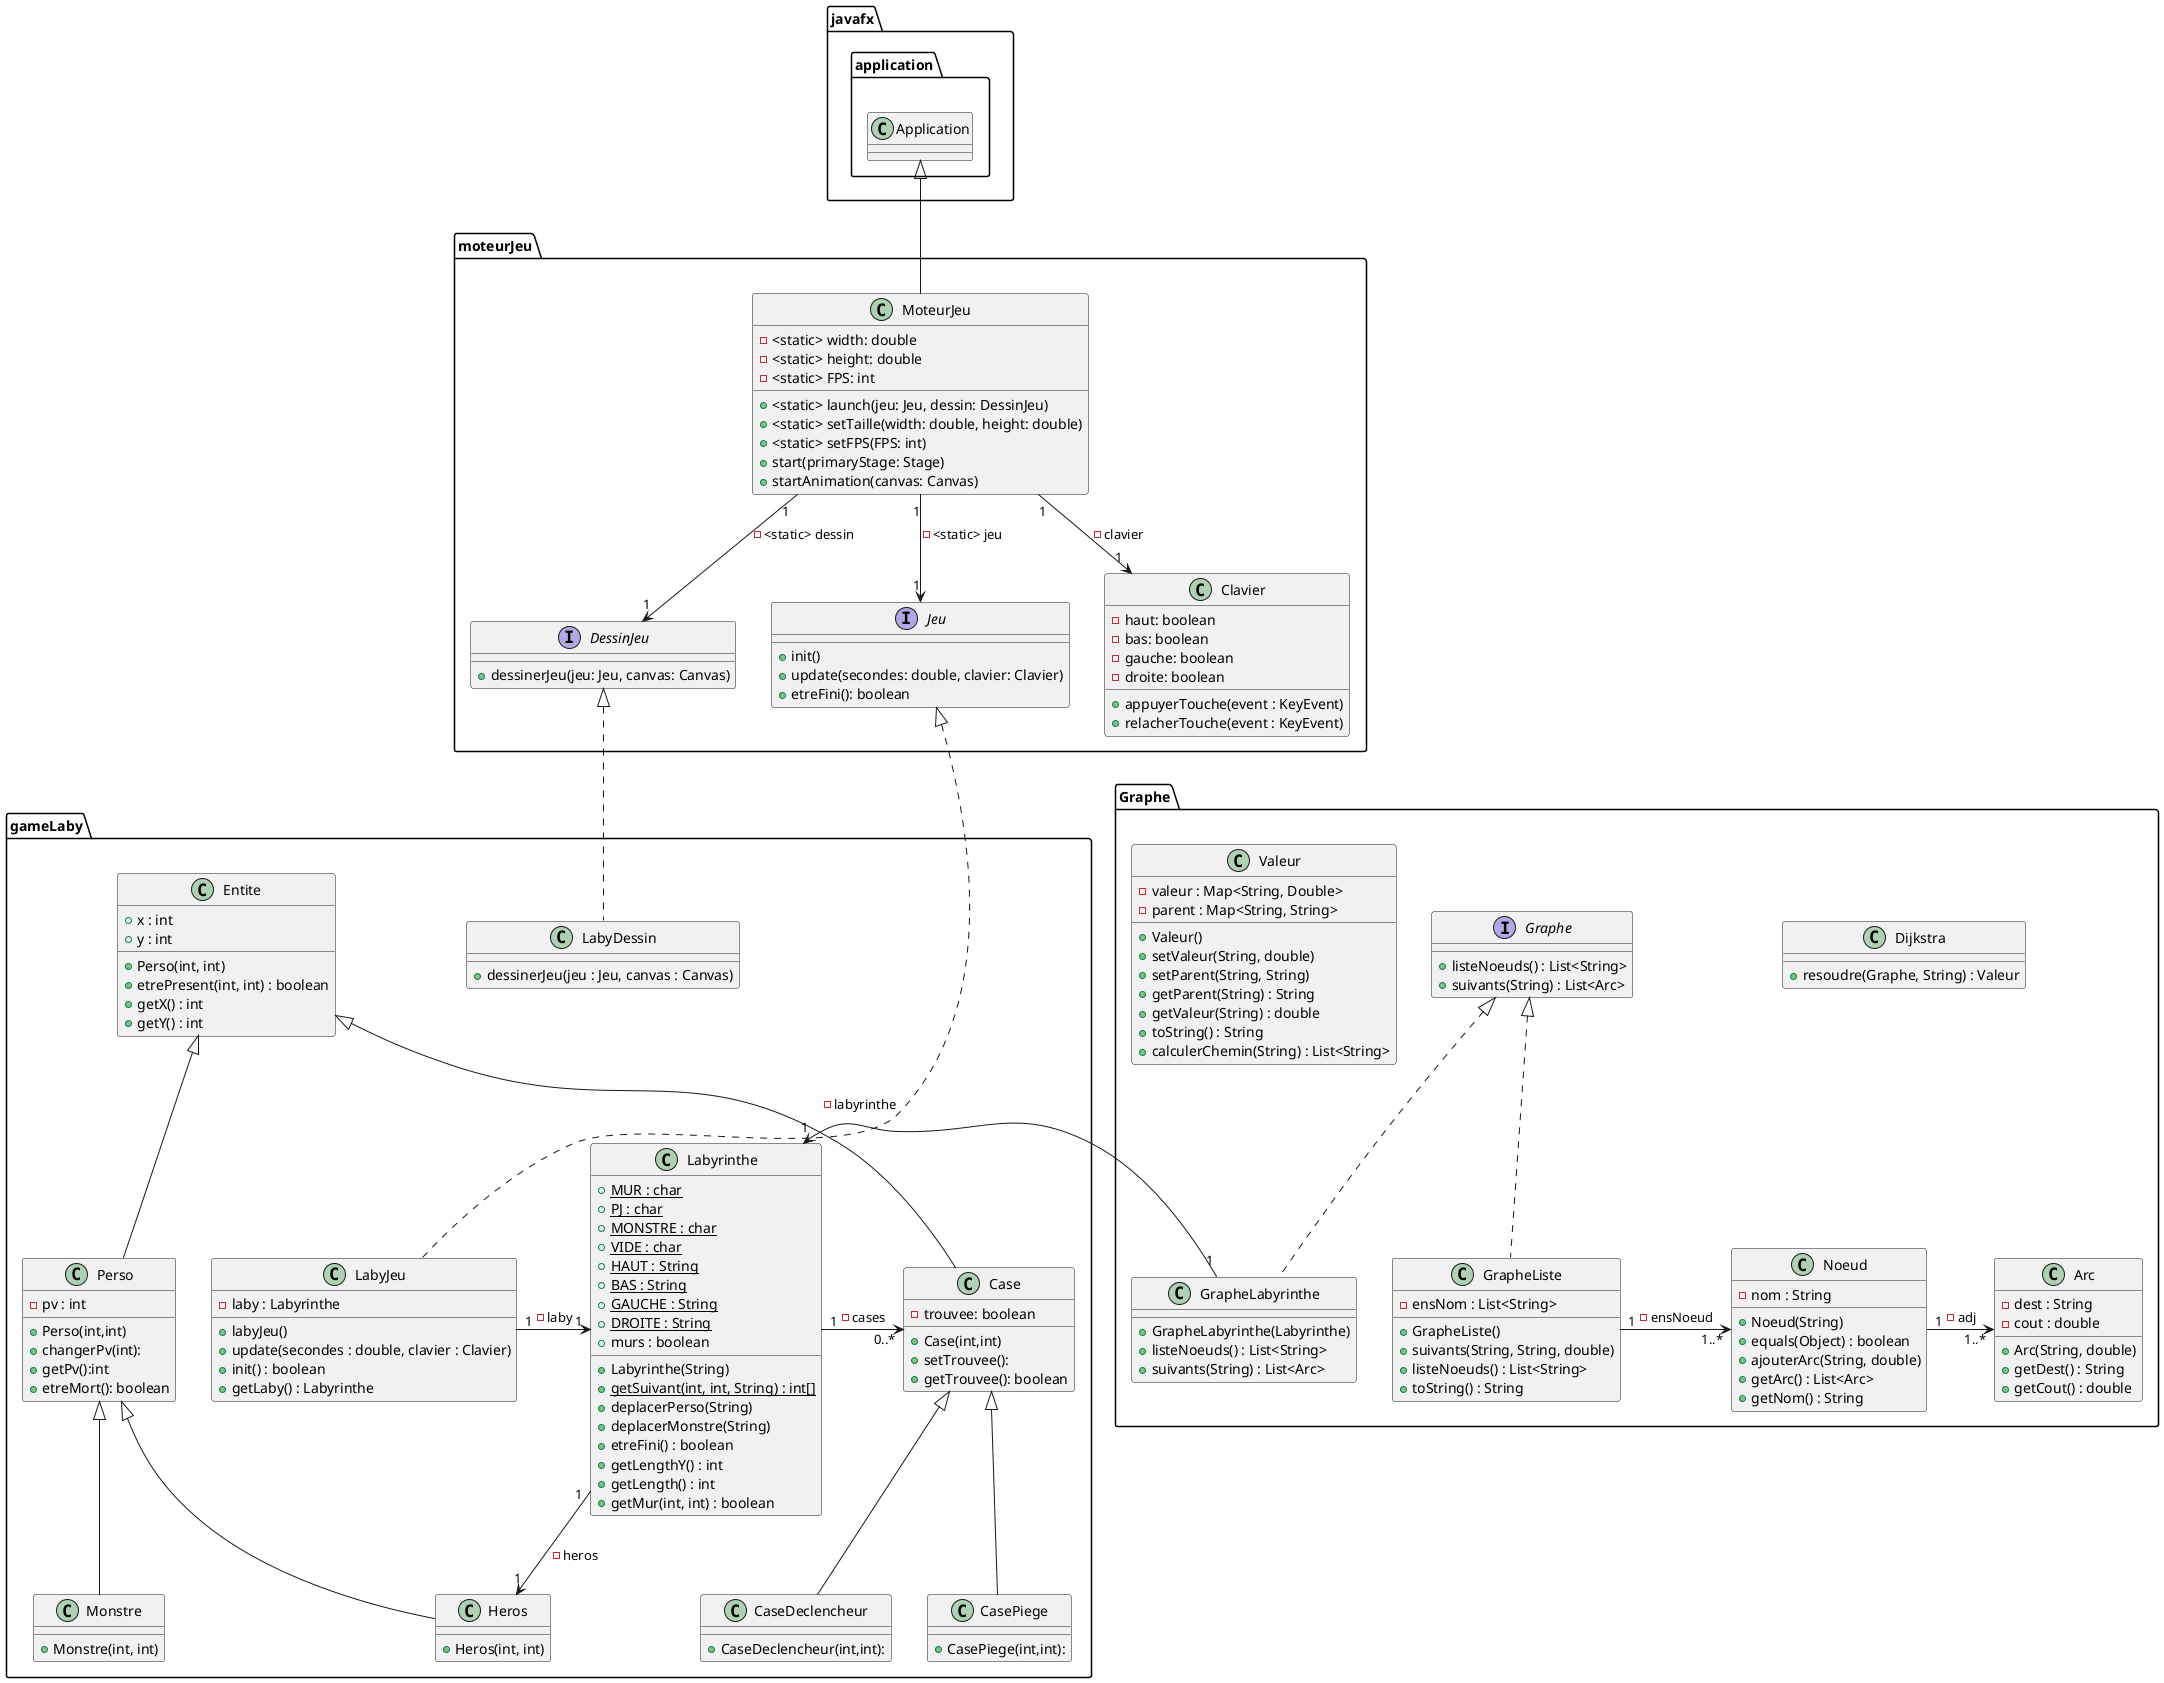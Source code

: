 @startuml

package javafx.application{
class Application{
}
}


package moteurJeu{

class MoteurJeu{
- <static> width: double
- <static> height: double
- <static> FPS: int
+ <static> launch(jeu: Jeu, dessin: DessinJeu)
+ <static> setTaille(width: double, height: double)
+ <static> setFPS(FPS: int)
+ start(primaryStage: Stage)
+ startAnimation(canvas: Canvas)
}

Application <|-- MoteurJeu



interface Jeu{
    + init()
    + update(secondes: double, clavier: Clavier)
    + etreFini(): boolean
}

MoteurJeu "1" --> "1" Jeu : - <static> jeu


interface DessinJeu{
+ dessinerJeu(jeu: Jeu, canvas: Canvas)
}

MoteurJeu "1" --> "1" DessinJeu : - <static> dessin

class Clavier{
    - haut: boolean
    - bas: boolean
    - gauche: boolean
    - droite: boolean
    + appuyerTouche(event : KeyEvent)
    + relacherTouche(event : KeyEvent)
}

MoteurJeu "1" --> "1" Clavier : - clavier
}

package gameLaby{

class LabyJeu{
    - laby : Labyrinthe
    + labyJeu()
    + update(secondes : double, clavier : Clavier)
    + init() : boolean
    + getLaby() : Labyrinthe
}
Jeu <|.. LabyJeu

class LabyDessin{
    + dessinerJeu(jeu : Jeu, canvas : Canvas)
}

class Labyrinthe{
    + {static} MUR : char
    + {static} PJ : char
    + {static} MONSTRE : char
    + {static} VIDE : char
    + {static} HAUT : String
    + {static} BAS : String
    + {static} GAUCHE : String
    + {static} DROITE : String
    + murs : boolean

    + Labyrinthe(String)
    + {static} getSuivant(int, int, String) : int[]
    + deplacerPerso(String)
    + deplacerMonstre(String)
    + etreFini() : boolean
    + getLengthY() : int
    + getLength() : int
    + getMur(int, int) : boolean
}

class Entite{
    + x : int
    + y : int
    + Perso(int, int)
    + etrePresent(int, int) : boolean
    + getX() : int
    + getY() : int
}

class Perso{
    - pv : int
    + Perso(int,int)
    + changerPv(int):
    + getPv():int
    + etreMort(): boolean
}

class Monstre{
    + Monstre(int, int)
}

class Heros{
    + Heros(int, int)
}

class Case{
    - trouvee: boolean
    + Case(int,int)
    + setTrouvee():
    + getTrouvee(): boolean
}

class CasePiege{
    + CasePiege(int,int):
}

class CaseDeclencheur{
    + CaseDeclencheur(int,int):
}


Labyrinthe "1" -> "0..*" Case : - cases
Labyrinthe "1" -> "1" Heros : - heros
LabyJeu "1" -> "1" Labyrinthe : - laby

Entite <|-- Perso
Entite <|-- Case
Perso <|-- Monstre
Perso <|-- Heros
Case <|-- CaseDeclencheur
Case <|-- CasePiege
DessinJeu <|.. LabyDessin

}
package Graphe{

class Arc{
    - dest : String
    - cout : double
    + Arc(String, double)
    + getDest() : String
    + getCout() : double
}

class Dijkstra{
    + resoudre(Graphe, String) : Valeur
}

interface Graphe{
    + listeNoeuds() : List<String>
    + suivants(String) : List<Arc>
}

class GrapheLabyrinthe{
    + GrapheLabyrinthe(Labyrinthe)
    + listeNoeuds() : List<String>
    + suivants(String) : List<Arc>
}

class GrapheListe{
    - ensNom : List<String>
    + GrapheListe()
    + suivants(String, String, double)
    + listeNoeuds() : List<String>
    + toString() : String
}

class Noeud{
    - nom : String
    + Noeud(String)
    + equals(Object) : boolean
    + ajouterArc(String, double)
    + getArc() : List<Arc>
    + getNom() : String
}

class Valeur{
    - valeur : Map<String, Double>
    - parent : Map<String, String>
    + Valeur()
    + setValeur(String, double)
    + setParent(String, String)
    + getParent(String) : String
    + getValeur(String) : double
    + toString() : String
    + calculerChemin(String) : List<String>
}

GrapheLabyrinthe "1" -> "1" Labyrinthe : - labyrinthe
GrapheListe "1" -> "1..*" Noeud : - ensNoeud
Noeud "1" -> "1..*" Arc : - adj

Graphe <|.. GrapheLabyrinthe
Graphe <|.. GrapheListe

}


@enduml